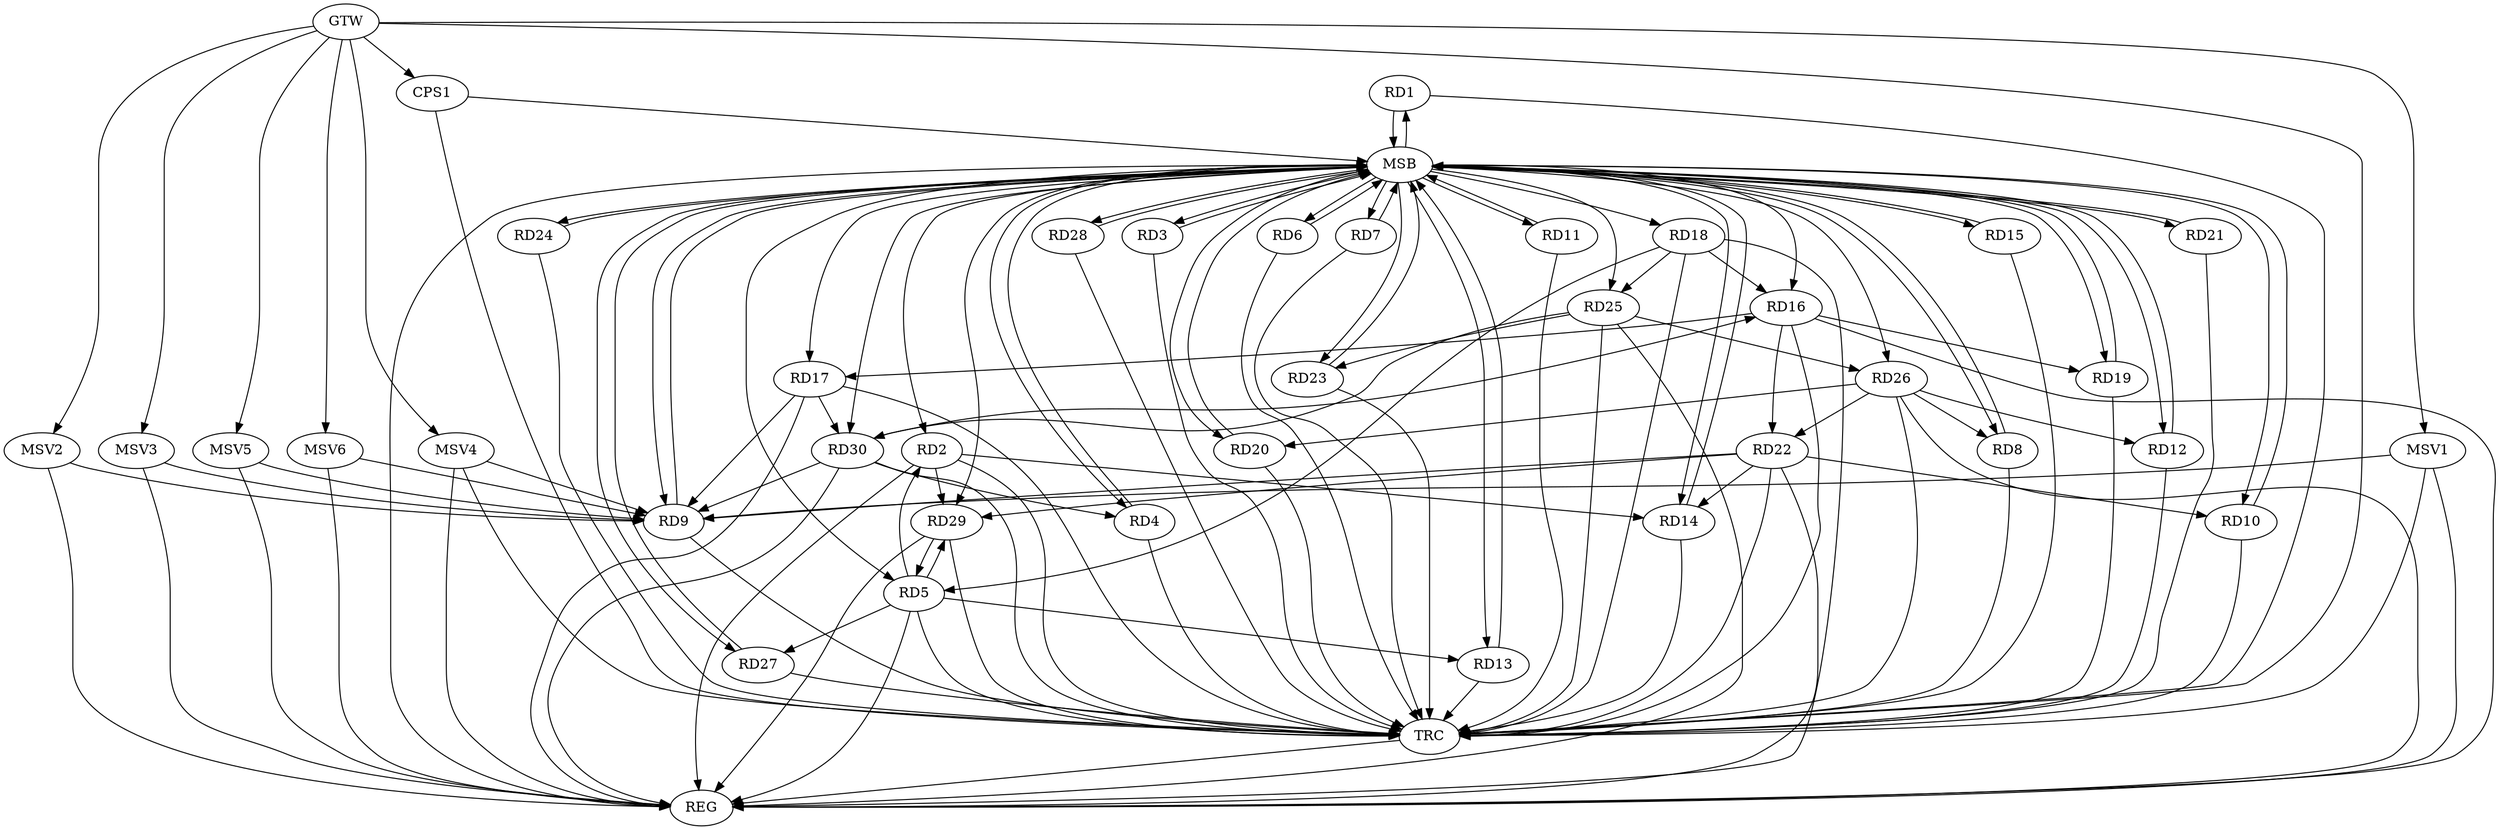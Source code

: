 strict digraph G {
  RD1 [ label="RD1" ];
  RD2 [ label="RD2" ];
  RD3 [ label="RD3" ];
  RD4 [ label="RD4" ];
  RD5 [ label="RD5" ];
  RD6 [ label="RD6" ];
  RD7 [ label="RD7" ];
  RD8 [ label="RD8" ];
  RD9 [ label="RD9" ];
  RD10 [ label="RD10" ];
  RD11 [ label="RD11" ];
  RD12 [ label="RD12" ];
  RD13 [ label="RD13" ];
  RD14 [ label="RD14" ];
  RD15 [ label="RD15" ];
  RD16 [ label="RD16" ];
  RD17 [ label="RD17" ];
  RD18 [ label="RD18" ];
  RD19 [ label="RD19" ];
  RD20 [ label="RD20" ];
  RD21 [ label="RD21" ];
  RD22 [ label="RD22" ];
  RD23 [ label="RD23" ];
  RD24 [ label="RD24" ];
  RD25 [ label="RD25" ];
  RD26 [ label="RD26" ];
  RD27 [ label="RD27" ];
  RD28 [ label="RD28" ];
  RD29 [ label="RD29" ];
  RD30 [ label="RD30" ];
  CPS1 [ label="CPS1" ];
  GTW [ label="GTW" ];
  REG [ label="REG" ];
  MSB [ label="MSB" ];
  TRC [ label="TRC" ];
  MSV1 [ label="MSV1" ];
  MSV2 [ label="MSV2" ];
  MSV3 [ label="MSV3" ];
  MSV4 [ label="MSV4" ];
  MSV5 [ label="MSV5" ];
  MSV6 [ label="MSV6" ];
  RD5 -> RD2;
  RD2 -> RD14;
  RD2 -> RD29;
  RD30 -> RD4;
  RD5 -> RD13;
  RD18 -> RD5;
  RD5 -> RD27;
  RD5 -> RD29;
  RD29 -> RD5;
  RD26 -> RD8;
  RD17 -> RD9;
  RD22 -> RD9;
  RD30 -> RD9;
  RD22 -> RD10;
  RD26 -> RD12;
  RD22 -> RD14;
  RD16 -> RD17;
  RD18 -> RD16;
  RD16 -> RD19;
  RD16 -> RD22;
  RD30 -> RD16;
  RD17 -> RD30;
  RD18 -> RD25;
  RD26 -> RD20;
  RD26 -> RD22;
  RD22 -> RD29;
  RD25 -> RD23;
  RD25 -> RD26;
  RD25 -> RD30;
  GTW -> CPS1;
  RD2 -> REG;
  RD5 -> REG;
  RD16 -> REG;
  RD17 -> REG;
  RD18 -> REG;
  RD22 -> REG;
  RD25 -> REG;
  RD26 -> REG;
  RD29 -> REG;
  RD30 -> REG;
  RD1 -> MSB;
  MSB -> RD16;
  MSB -> RD18;
  MSB -> RD19;
  MSB -> RD24;
  MSB -> RD25;
  MSB -> RD29;
  MSB -> RD30;
  MSB -> REG;
  RD3 -> MSB;
  MSB -> RD6;
  MSB -> RD17;
  MSB -> RD21;
  MSB -> RD23;
  MSB -> RD26;
  MSB -> RD28;
  RD4 -> MSB;
  MSB -> RD10;
  MSB -> RD12;
  MSB -> RD14;
  RD6 -> MSB;
  RD7 -> MSB;
  MSB -> RD5;
  RD8 -> MSB;
  MSB -> RD7;
  MSB -> RD13;
  MSB -> RD20;
  RD9 -> MSB;
  MSB -> RD15;
  RD10 -> MSB;
  MSB -> RD2;
  RD11 -> MSB;
  MSB -> RD3;
  RD12 -> MSB;
  MSB -> RD9;
  MSB -> RD11;
  RD13 -> MSB;
  RD14 -> MSB;
  MSB -> RD8;
  RD15 -> MSB;
  RD19 -> MSB;
  RD20 -> MSB;
  MSB -> RD1;
  MSB -> RD4;
  RD21 -> MSB;
  RD23 -> MSB;
  RD24 -> MSB;
  RD27 -> MSB;
  RD28 -> MSB;
  CPS1 -> MSB;
  MSB -> RD27;
  RD1 -> TRC;
  RD2 -> TRC;
  RD3 -> TRC;
  RD4 -> TRC;
  RD5 -> TRC;
  RD6 -> TRC;
  RD7 -> TRC;
  RD8 -> TRC;
  RD9 -> TRC;
  RD10 -> TRC;
  RD11 -> TRC;
  RD12 -> TRC;
  RD13 -> TRC;
  RD14 -> TRC;
  RD15 -> TRC;
  RD16 -> TRC;
  RD17 -> TRC;
  RD18 -> TRC;
  RD19 -> TRC;
  RD20 -> TRC;
  RD21 -> TRC;
  RD22 -> TRC;
  RD23 -> TRC;
  RD24 -> TRC;
  RD25 -> TRC;
  RD26 -> TRC;
  RD27 -> TRC;
  RD28 -> TRC;
  RD29 -> TRC;
  RD30 -> TRC;
  CPS1 -> TRC;
  GTW -> TRC;
  TRC -> REG;
  MSV1 -> RD9;
  GTW -> MSV1;
  MSV1 -> REG;
  MSV1 -> TRC;
  MSV2 -> RD9;
  MSV3 -> RD9;
  GTW -> MSV2;
  MSV2 -> REG;
  GTW -> MSV3;
  MSV3 -> REG;
  MSV4 -> RD9;
  GTW -> MSV4;
  MSV4 -> REG;
  MSV4 -> TRC;
  MSV5 -> RD9;
  GTW -> MSV5;
  MSV5 -> REG;
  MSV6 -> RD9;
  GTW -> MSV6;
  MSV6 -> REG;
}

